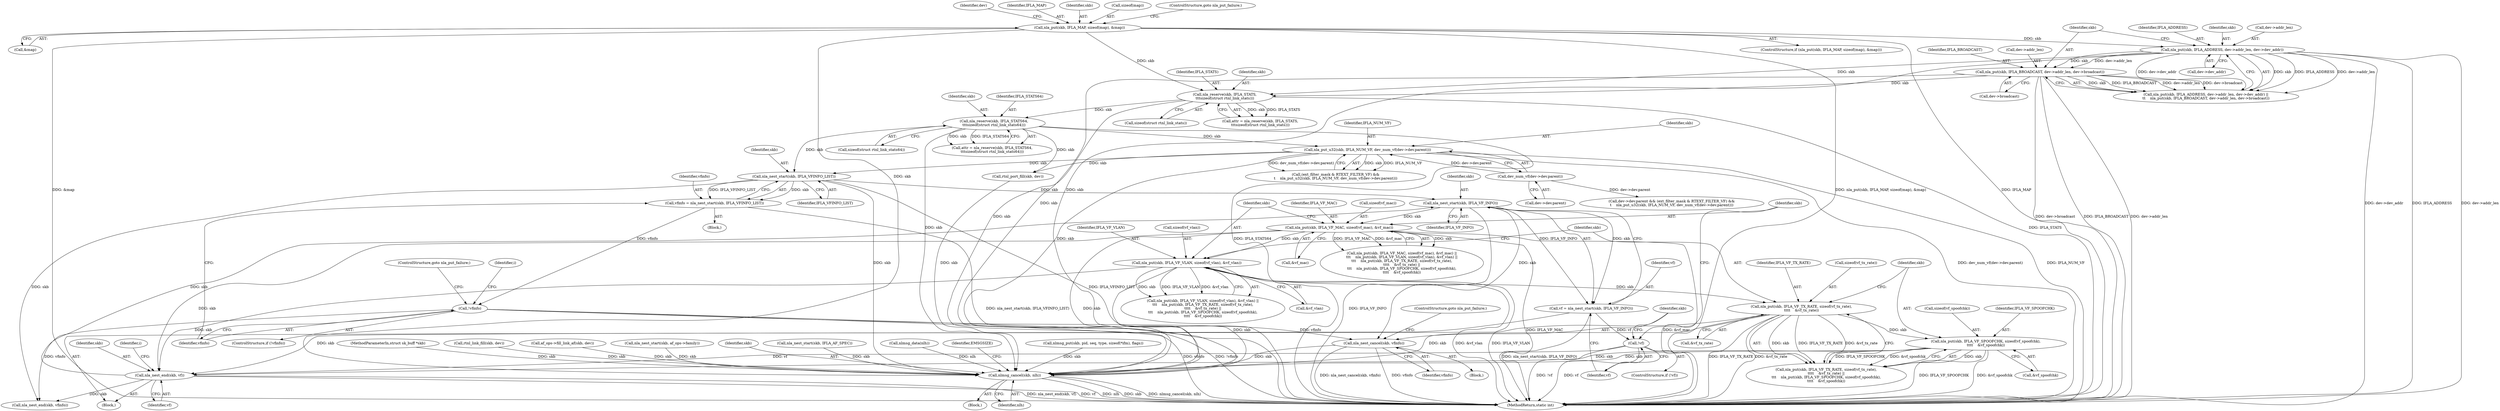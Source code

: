 digraph "0_linux_84d73cd3fb142bf1298a8c13fd4ca50fd2432372@pointer" {
"1000424" [label="(Call,nla_nest_cancel(skb, vfinfo))"];
"1000417" [label="(Call,nla_nest_start(skb, IFLA_VF_INFO))"];
"1000461" [label="(Call,nla_nest_end(skb, vf))"];
"1000446" [label="(Call,nla_put(skb, IFLA_VF_TX_RATE, sizeof(vf_tx_rate),\n\t\t\t\t    &vf_tx_rate))"];
"1000438" [label="(Call,nla_put(skb, IFLA_VF_VLAN, sizeof(vf_vlan), &vf_vlan))"];
"1000430" [label="(Call,nla_put(skb, IFLA_VF_MAC, sizeof(vf_mac), &vf_mac))"];
"1000453" [label="(Call,nla_put(skb, IFLA_VF_SPOOFCHK, sizeof(vf_spoofchk),\n\t\t\t\t    &vf_spoofchk))"];
"1000421" [label="(Call,!vf)"];
"1000415" [label="(Call,vf = nla_nest_start(skb, IFLA_VF_INFO))"];
"1000313" [label="(Call,nla_nest_start(skb, IFLA_VFINFO_LIST))"];
"1000247" [label="(Call,nla_reserve(skb, IFLA_STATS64,\n\t\t\tsizeof(struct rtnl_link_stats64)))"];
"1000225" [label="(Call,nla_reserve(skb, IFLA_STATS,\n\t\t\tsizeof(struct rtnl_link_stats)))"];
"1000189" [label="(Call,nla_put(skb, IFLA_MAP, sizeof(map), &map))"];
"1000213" [label="(Call,nla_put(skb, IFLA_BROADCAST, dev->addr_len, dev->broadcast))"];
"1000204" [label="(Call,nla_put(skb, IFLA_ADDRESS, dev->addr_len, dev->dev_addr))"];
"1000272" [label="(Call,nla_put_u32(skb, IFLA_NUM_VF, dev_num_vf(dev->dev.parent)))"];
"1000275" [label="(Call,dev_num_vf(dev->dev.parent))"];
"1000317" [label="(Call,!vfinfo)"];
"1000311" [label="(Call,vfinfo = nla_nest_start(skb, IFLA_VFINFO_LIST))"];
"1000540" [label="(Call,nlmsg_cancel(skb, nlh))"];
"1000249" [label="(Identifier,IFLA_STATS64)"];
"1000189" [label="(Call,nla_put(skb, IFLA_MAP, sizeof(map), &map))"];
"1000453" [label="(Call,nla_put(skb, IFLA_VF_SPOOFCHK, sizeof(vf_spoofchk),\n\t\t\t\t    &vf_spoofchk))"];
"1000274" [label="(Identifier,IFLA_NUM_VF)"];
"1000199" [label="(Identifier,dev)"];
"1000464" [label="(Call,nla_nest_end(skb, vfinfo))"];
"1000298" [label="(Block,)"];
"1000449" [label="(Call,sizeof(vf_tx_rate))"];
"1000127" [label="(Call,nlmsg_put(skb, pid, seq, type, sizeof(*ifm), flags))"];
"1000451" [label="(Call,&vf_tx_rate)"];
"1000207" [label="(Call,dev->addr_len)"];
"1000191" [label="(Identifier,IFLA_MAP)"];
"1000313" [label="(Call,nla_nest_start(skb, IFLA_VFINFO_LIST))"];
"1000415" [label="(Call,vf = nla_nest_start(skb, IFLA_VF_INFO))"];
"1000103" [label="(MethodParameterIn,struct sk_buff *skb)"];
"1000314" [label="(Identifier,skb)"];
"1000188" [label="(ControlStructure,if (nla_put(skb, IFLA_MAP, sizeof(map), &map)))"];
"1000433" [label="(Call,sizeof(vf_mac))"];
"1000226" [label="(Identifier,skb)"];
"1000542" [label="(Identifier,nlh)"];
"1000206" [label="(Identifier,IFLA_ADDRESS)"];
"1000418" [label="(Identifier,skb)"];
"1000479" [label="(Call,rtnl_link_fill(skb, dev))"];
"1000437" [label="(Call,nla_put(skb, IFLA_VF_VLAN, sizeof(vf_vlan), &vf_vlan) ||\n\t\t\t    nla_put(skb, IFLA_VF_TX_RATE, sizeof(vf_tx_rate),\n\t\t\t\t    &vf_tx_rate) ||\n\t\t\t    nla_put(skb, IFLA_VF_SPOOFCHK, sizeof(vf_spoofchk),\n\t\t\t\t    &vf_spoofchk))"];
"1000504" [label="(Call,nla_nest_start(skb, af_ops->family))"];
"1000455" [label="(Identifier,IFLA_VF_SPOOFCHK)"];
"1000454" [label="(Identifier,skb)"];
"1000204" [label="(Call,nla_put(skb, IFLA_ADDRESS, dev->addr_len, dev->dev_addr))"];
"1000461" [label="(Call,nla_nest_end(skb, vf))"];
"1000421" [label="(Call,!vf)"];
"1000435" [label="(Call,&vf_mac)"];
"1000275" [label="(Call,dev_num_vf(dev->dev.parent))"];
"1000205" [label="(Identifier,skb)"];
"1000311" [label="(Call,vfinfo = nla_nest_start(skb, IFLA_VFINFO_LIST))"];
"1000319" [label="(ControlStructure,goto nla_put_failure;)"];
"1000422" [label="(Identifier,vf)"];
"1000432" [label="(Identifier,IFLA_VF_MAC)"];
"1000541" [label="(Identifier,skb)"];
"1000322" [label="(Identifier,i)"];
"1000227" [label="(Identifier,IFLA_STATS)"];
"1000216" [label="(Call,dev->addr_len)"];
"1000546" [label="(MethodReturn,static int)"];
"1000329" [label="(Block,)"];
"1000430" [label="(Call,nla_put(skb, IFLA_VF_MAC, sizeof(vf_mac), &vf_mac))"];
"1000448" [label="(Identifier,IFLA_VF_TX_RATE)"];
"1000438" [label="(Call,nla_put(skb, IFLA_VF_VLAN, sizeof(vf_vlan), &vf_vlan))"];
"1000446" [label="(Call,nla_put(skb, IFLA_VF_TX_RATE, sizeof(vf_tx_rate),\n\t\t\t\t    &vf_tx_rate))"];
"1000417" [label="(Call,nla_nest_start(skb, IFLA_VF_INFO))"];
"1000488" [label="(Call,nla_nest_start(skb, IFLA_AF_SPEC))"];
"1000268" [label="(Call,(ext_filter_mask & RTEXT_FILTER_VF) &&\n\t    nla_put_u32(skb, IFLA_NUM_VF, dev_num_vf(dev->dev.parent)))"];
"1000312" [label="(Identifier,vfinfo)"];
"1000463" [label="(Identifier,vf)"];
"1000439" [label="(Identifier,skb)"];
"1000443" [label="(Call,&vf_vlan)"];
"1000315" [label="(Identifier,IFLA_VFINFO_LIST)"];
"1000425" [label="(Identifier,skb)"];
"1000426" [label="(Identifier,vfinfo)"];
"1000328" [label="(Identifier,i)"];
"1000431" [label="(Identifier,skb)"];
"1000276" [label="(Call,dev->dev.parent)"];
"1000190" [label="(Identifier,skb)"];
"1000419" [label="(Identifier,IFLA_VF_INFO)"];
"1000272" [label="(Call,nla_put_u32(skb, IFLA_NUM_VF, dev_num_vf(dev->dev.parent)))"];
"1000192" [label="(Call,sizeof(map))"];
"1000210" [label="(Call,dev->dev_addr)"];
"1000317" [label="(Call,!vfinfo)"];
"1000214" [label="(Identifier,skb)"];
"1000203" [label="(Call,nla_put(skb, IFLA_ADDRESS, dev->addr_len, dev->dev_addr) ||\n\t\t    nla_put(skb, IFLA_BROADCAST, dev->addr_len, dev->broadcast))"];
"1000423" [label="(Block,)"];
"1000462" [label="(Identifier,skb)"];
"1000316" [label="(ControlStructure,if (!vfinfo))"];
"1000429" [label="(Call,nla_put(skb, IFLA_VF_MAC, sizeof(vf_mac), &vf_mac) ||\n\t\t\t    nla_put(skb, IFLA_VF_VLAN, sizeof(vf_vlan), &vf_vlan) ||\n\t\t\t    nla_put(skb, IFLA_VF_TX_RATE, sizeof(vf_tx_rate),\n\t\t\t\t    &vf_tx_rate) ||\n\t\t\t    nla_put(skb, IFLA_VF_SPOOFCHK, sizeof(vf_spoofchk),\n\t\t\t\t    &vf_spoofchk))"];
"1000248" [label="(Identifier,skb)"];
"1000468" [label="(Call,rtnl_port_fill(skb, dev))"];
"1000420" [label="(ControlStructure,if (!vf))"];
"1000456" [label="(Call,sizeof(vf_spoofchk))"];
"1000111" [label="(Block,)"];
"1000247" [label="(Call,nla_reserve(skb, IFLA_STATS64,\n\t\t\tsizeof(struct rtnl_link_stats64)))"];
"1000219" [label="(Call,dev->broadcast)"];
"1000145" [label="(Call,nlmsg_data(nlh))"];
"1000223" [label="(Call,attr = nla_reserve(skb, IFLA_STATS,\n\t\t\tsizeof(struct rtnl_link_stats)))"];
"1000545" [label="(Identifier,EMSGSIZE)"];
"1000447" [label="(Identifier,skb)"];
"1000194" [label="(Call,&map)"];
"1000196" [label="(ControlStructure,goto nla_put_failure;)"];
"1000225" [label="(Call,nla_reserve(skb, IFLA_STATS,\n\t\t\tsizeof(struct rtnl_link_stats)))"];
"1000213" [label="(Call,nla_put(skb, IFLA_BROADCAST, dev->addr_len, dev->broadcast))"];
"1000440" [label="(Identifier,IFLA_VF_VLAN)"];
"1000512" [label="(Call,af_ops->fill_link_af(skb, dev))"];
"1000424" [label="(Call,nla_nest_cancel(skb, vfinfo))"];
"1000427" [label="(ControlStructure,goto nla_put_failure;)"];
"1000262" [label="(Call,dev->dev.parent && (ext_filter_mask & RTEXT_FILTER_VF) &&\n\t    nla_put_u32(skb, IFLA_NUM_VF, dev_num_vf(dev->dev.parent)))"];
"1000441" [label="(Call,sizeof(vf_vlan))"];
"1000318" [label="(Identifier,vfinfo)"];
"1000540" [label="(Call,nlmsg_cancel(skb, nlh))"];
"1000228" [label="(Call,sizeof(struct rtnl_link_stats))"];
"1000273" [label="(Identifier,skb)"];
"1000445" [label="(Call,nla_put(skb, IFLA_VF_TX_RATE, sizeof(vf_tx_rate),\n\t\t\t\t    &vf_tx_rate) ||\n\t\t\t    nla_put(skb, IFLA_VF_SPOOFCHK, sizeof(vf_spoofchk),\n\t\t\t\t    &vf_spoofchk))"];
"1000458" [label="(Call,&vf_spoofchk)"];
"1000245" [label="(Call,attr = nla_reserve(skb, IFLA_STATS64,\n\t\t\tsizeof(struct rtnl_link_stats64)))"];
"1000250" [label="(Call,sizeof(struct rtnl_link_stats64))"];
"1000416" [label="(Identifier,vf)"];
"1000215" [label="(Identifier,IFLA_BROADCAST)"];
"1000424" -> "1000423"  [label="AST: "];
"1000424" -> "1000426"  [label="CFG: "];
"1000425" -> "1000424"  [label="AST: "];
"1000426" -> "1000424"  [label="AST: "];
"1000427" -> "1000424"  [label="CFG: "];
"1000424" -> "1000546"  [label="DDG: vfinfo"];
"1000424" -> "1000546"  [label="DDG: nla_nest_cancel(skb, vfinfo)"];
"1000417" -> "1000424"  [label="DDG: skb"];
"1000317" -> "1000424"  [label="DDG: vfinfo"];
"1000424" -> "1000540"  [label="DDG: skb"];
"1000417" -> "1000415"  [label="AST: "];
"1000417" -> "1000419"  [label="CFG: "];
"1000418" -> "1000417"  [label="AST: "];
"1000419" -> "1000417"  [label="AST: "];
"1000415" -> "1000417"  [label="CFG: "];
"1000417" -> "1000546"  [label="DDG: IFLA_VF_INFO"];
"1000417" -> "1000415"  [label="DDG: skb"];
"1000417" -> "1000415"  [label="DDG: IFLA_VF_INFO"];
"1000461" -> "1000417"  [label="DDG: skb"];
"1000313" -> "1000417"  [label="DDG: skb"];
"1000417" -> "1000430"  [label="DDG: skb"];
"1000461" -> "1000329"  [label="AST: "];
"1000461" -> "1000463"  [label="CFG: "];
"1000462" -> "1000461"  [label="AST: "];
"1000463" -> "1000461"  [label="AST: "];
"1000328" -> "1000461"  [label="CFG: "];
"1000461" -> "1000546"  [label="DDG: nla_nest_end(skb, vf)"];
"1000461" -> "1000546"  [label="DDG: vf"];
"1000446" -> "1000461"  [label="DDG: skb"];
"1000430" -> "1000461"  [label="DDG: skb"];
"1000438" -> "1000461"  [label="DDG: skb"];
"1000453" -> "1000461"  [label="DDG: skb"];
"1000421" -> "1000461"  [label="DDG: vf"];
"1000461" -> "1000464"  [label="DDG: skb"];
"1000446" -> "1000445"  [label="AST: "];
"1000446" -> "1000451"  [label="CFG: "];
"1000447" -> "1000446"  [label="AST: "];
"1000448" -> "1000446"  [label="AST: "];
"1000449" -> "1000446"  [label="AST: "];
"1000451" -> "1000446"  [label="AST: "];
"1000454" -> "1000446"  [label="CFG: "];
"1000445" -> "1000446"  [label="CFG: "];
"1000446" -> "1000546"  [label="DDG: &vf_tx_rate"];
"1000446" -> "1000546"  [label="DDG: IFLA_VF_TX_RATE"];
"1000446" -> "1000445"  [label="DDG: skb"];
"1000446" -> "1000445"  [label="DDG: IFLA_VF_TX_RATE"];
"1000446" -> "1000445"  [label="DDG: &vf_tx_rate"];
"1000438" -> "1000446"  [label="DDG: skb"];
"1000446" -> "1000453"  [label="DDG: skb"];
"1000446" -> "1000540"  [label="DDG: skb"];
"1000438" -> "1000437"  [label="AST: "];
"1000438" -> "1000443"  [label="CFG: "];
"1000439" -> "1000438"  [label="AST: "];
"1000440" -> "1000438"  [label="AST: "];
"1000441" -> "1000438"  [label="AST: "];
"1000443" -> "1000438"  [label="AST: "];
"1000447" -> "1000438"  [label="CFG: "];
"1000437" -> "1000438"  [label="CFG: "];
"1000438" -> "1000546"  [label="DDG: &vf_vlan"];
"1000438" -> "1000546"  [label="DDG: IFLA_VF_VLAN"];
"1000438" -> "1000437"  [label="DDG: skb"];
"1000438" -> "1000437"  [label="DDG: IFLA_VF_VLAN"];
"1000438" -> "1000437"  [label="DDG: &vf_vlan"];
"1000430" -> "1000438"  [label="DDG: skb"];
"1000438" -> "1000540"  [label="DDG: skb"];
"1000430" -> "1000429"  [label="AST: "];
"1000430" -> "1000435"  [label="CFG: "];
"1000431" -> "1000430"  [label="AST: "];
"1000432" -> "1000430"  [label="AST: "];
"1000433" -> "1000430"  [label="AST: "];
"1000435" -> "1000430"  [label="AST: "];
"1000439" -> "1000430"  [label="CFG: "];
"1000429" -> "1000430"  [label="CFG: "];
"1000430" -> "1000546"  [label="DDG: IFLA_VF_MAC"];
"1000430" -> "1000546"  [label="DDG: &vf_mac"];
"1000430" -> "1000429"  [label="DDG: skb"];
"1000430" -> "1000429"  [label="DDG: IFLA_VF_MAC"];
"1000430" -> "1000429"  [label="DDG: &vf_mac"];
"1000430" -> "1000540"  [label="DDG: skb"];
"1000453" -> "1000445"  [label="AST: "];
"1000453" -> "1000458"  [label="CFG: "];
"1000454" -> "1000453"  [label="AST: "];
"1000455" -> "1000453"  [label="AST: "];
"1000456" -> "1000453"  [label="AST: "];
"1000458" -> "1000453"  [label="AST: "];
"1000445" -> "1000453"  [label="CFG: "];
"1000453" -> "1000546"  [label="DDG: IFLA_VF_SPOOFCHK"];
"1000453" -> "1000546"  [label="DDG: &vf_spoofchk"];
"1000453" -> "1000445"  [label="DDG: skb"];
"1000453" -> "1000445"  [label="DDG: IFLA_VF_SPOOFCHK"];
"1000453" -> "1000445"  [label="DDG: &vf_spoofchk"];
"1000453" -> "1000540"  [label="DDG: skb"];
"1000421" -> "1000420"  [label="AST: "];
"1000421" -> "1000422"  [label="CFG: "];
"1000422" -> "1000421"  [label="AST: "];
"1000425" -> "1000421"  [label="CFG: "];
"1000431" -> "1000421"  [label="CFG: "];
"1000421" -> "1000546"  [label="DDG: vf"];
"1000421" -> "1000546"  [label="DDG: !vf"];
"1000415" -> "1000421"  [label="DDG: vf"];
"1000415" -> "1000329"  [label="AST: "];
"1000416" -> "1000415"  [label="AST: "];
"1000422" -> "1000415"  [label="CFG: "];
"1000415" -> "1000546"  [label="DDG: nla_nest_start(skb, IFLA_VF_INFO)"];
"1000313" -> "1000311"  [label="AST: "];
"1000313" -> "1000315"  [label="CFG: "];
"1000314" -> "1000313"  [label="AST: "];
"1000315" -> "1000313"  [label="AST: "];
"1000311" -> "1000313"  [label="CFG: "];
"1000313" -> "1000546"  [label="DDG: IFLA_VFINFO_LIST"];
"1000313" -> "1000311"  [label="DDG: skb"];
"1000313" -> "1000311"  [label="DDG: IFLA_VFINFO_LIST"];
"1000247" -> "1000313"  [label="DDG: skb"];
"1000272" -> "1000313"  [label="DDG: skb"];
"1000313" -> "1000464"  [label="DDG: skb"];
"1000313" -> "1000540"  [label="DDG: skb"];
"1000247" -> "1000245"  [label="AST: "];
"1000247" -> "1000250"  [label="CFG: "];
"1000248" -> "1000247"  [label="AST: "];
"1000249" -> "1000247"  [label="AST: "];
"1000250" -> "1000247"  [label="AST: "];
"1000245" -> "1000247"  [label="CFG: "];
"1000247" -> "1000546"  [label="DDG: IFLA_STATS64"];
"1000247" -> "1000245"  [label="DDG: skb"];
"1000247" -> "1000245"  [label="DDG: IFLA_STATS64"];
"1000225" -> "1000247"  [label="DDG: skb"];
"1000247" -> "1000272"  [label="DDG: skb"];
"1000247" -> "1000468"  [label="DDG: skb"];
"1000247" -> "1000540"  [label="DDG: skb"];
"1000225" -> "1000223"  [label="AST: "];
"1000225" -> "1000228"  [label="CFG: "];
"1000226" -> "1000225"  [label="AST: "];
"1000227" -> "1000225"  [label="AST: "];
"1000228" -> "1000225"  [label="AST: "];
"1000223" -> "1000225"  [label="CFG: "];
"1000225" -> "1000546"  [label="DDG: IFLA_STATS"];
"1000225" -> "1000223"  [label="DDG: skb"];
"1000225" -> "1000223"  [label="DDG: IFLA_STATS"];
"1000189" -> "1000225"  [label="DDG: skb"];
"1000213" -> "1000225"  [label="DDG: skb"];
"1000204" -> "1000225"  [label="DDG: skb"];
"1000225" -> "1000540"  [label="DDG: skb"];
"1000189" -> "1000188"  [label="AST: "];
"1000189" -> "1000194"  [label="CFG: "];
"1000190" -> "1000189"  [label="AST: "];
"1000191" -> "1000189"  [label="AST: "];
"1000192" -> "1000189"  [label="AST: "];
"1000194" -> "1000189"  [label="AST: "];
"1000196" -> "1000189"  [label="CFG: "];
"1000199" -> "1000189"  [label="CFG: "];
"1000189" -> "1000546"  [label="DDG: &map"];
"1000189" -> "1000546"  [label="DDG: nla_put(skb, IFLA_MAP, sizeof(map), &map)"];
"1000189" -> "1000546"  [label="DDG: IFLA_MAP"];
"1000189" -> "1000204"  [label="DDG: skb"];
"1000189" -> "1000540"  [label="DDG: skb"];
"1000213" -> "1000203"  [label="AST: "];
"1000213" -> "1000219"  [label="CFG: "];
"1000214" -> "1000213"  [label="AST: "];
"1000215" -> "1000213"  [label="AST: "];
"1000216" -> "1000213"  [label="AST: "];
"1000219" -> "1000213"  [label="AST: "];
"1000203" -> "1000213"  [label="CFG: "];
"1000213" -> "1000546"  [label="DDG: dev->addr_len"];
"1000213" -> "1000546"  [label="DDG: dev->broadcast"];
"1000213" -> "1000546"  [label="DDG: IFLA_BROADCAST"];
"1000213" -> "1000203"  [label="DDG: skb"];
"1000213" -> "1000203"  [label="DDG: IFLA_BROADCAST"];
"1000213" -> "1000203"  [label="DDG: dev->addr_len"];
"1000213" -> "1000203"  [label="DDG: dev->broadcast"];
"1000204" -> "1000213"  [label="DDG: skb"];
"1000204" -> "1000213"  [label="DDG: dev->addr_len"];
"1000213" -> "1000540"  [label="DDG: skb"];
"1000204" -> "1000203"  [label="AST: "];
"1000204" -> "1000210"  [label="CFG: "];
"1000205" -> "1000204"  [label="AST: "];
"1000206" -> "1000204"  [label="AST: "];
"1000207" -> "1000204"  [label="AST: "];
"1000210" -> "1000204"  [label="AST: "];
"1000214" -> "1000204"  [label="CFG: "];
"1000203" -> "1000204"  [label="CFG: "];
"1000204" -> "1000546"  [label="DDG: dev->dev_addr"];
"1000204" -> "1000546"  [label="DDG: IFLA_ADDRESS"];
"1000204" -> "1000546"  [label="DDG: dev->addr_len"];
"1000204" -> "1000203"  [label="DDG: skb"];
"1000204" -> "1000203"  [label="DDG: IFLA_ADDRESS"];
"1000204" -> "1000203"  [label="DDG: dev->addr_len"];
"1000204" -> "1000203"  [label="DDG: dev->dev_addr"];
"1000204" -> "1000540"  [label="DDG: skb"];
"1000272" -> "1000268"  [label="AST: "];
"1000272" -> "1000275"  [label="CFG: "];
"1000273" -> "1000272"  [label="AST: "];
"1000274" -> "1000272"  [label="AST: "];
"1000275" -> "1000272"  [label="AST: "];
"1000268" -> "1000272"  [label="CFG: "];
"1000272" -> "1000546"  [label="DDG: dev_num_vf(dev->dev.parent)"];
"1000272" -> "1000546"  [label="DDG: IFLA_NUM_VF"];
"1000272" -> "1000268"  [label="DDG: skb"];
"1000272" -> "1000268"  [label="DDG: IFLA_NUM_VF"];
"1000272" -> "1000268"  [label="DDG: dev_num_vf(dev->dev.parent)"];
"1000275" -> "1000272"  [label="DDG: dev->dev.parent"];
"1000272" -> "1000468"  [label="DDG: skb"];
"1000272" -> "1000540"  [label="DDG: skb"];
"1000275" -> "1000276"  [label="CFG: "];
"1000276" -> "1000275"  [label="AST: "];
"1000275" -> "1000262"  [label="DDG: dev->dev.parent"];
"1000317" -> "1000316"  [label="AST: "];
"1000317" -> "1000318"  [label="CFG: "];
"1000318" -> "1000317"  [label="AST: "];
"1000319" -> "1000317"  [label="CFG: "];
"1000322" -> "1000317"  [label="CFG: "];
"1000317" -> "1000546"  [label="DDG: vfinfo"];
"1000317" -> "1000546"  [label="DDG: !vfinfo"];
"1000311" -> "1000317"  [label="DDG: vfinfo"];
"1000317" -> "1000464"  [label="DDG: vfinfo"];
"1000311" -> "1000298"  [label="AST: "];
"1000312" -> "1000311"  [label="AST: "];
"1000318" -> "1000311"  [label="CFG: "];
"1000311" -> "1000546"  [label="DDG: nla_nest_start(skb, IFLA_VFINFO_LIST)"];
"1000540" -> "1000111"  [label="AST: "];
"1000540" -> "1000542"  [label="CFG: "];
"1000541" -> "1000540"  [label="AST: "];
"1000542" -> "1000540"  [label="AST: "];
"1000545" -> "1000540"  [label="CFG: "];
"1000540" -> "1000546"  [label="DDG: nlmsg_cancel(skb, nlh)"];
"1000540" -> "1000546"  [label="DDG: nlh"];
"1000540" -> "1000546"  [label="DDG: skb"];
"1000488" -> "1000540"  [label="DDG: skb"];
"1000479" -> "1000540"  [label="DDG: skb"];
"1000127" -> "1000540"  [label="DDG: skb"];
"1000512" -> "1000540"  [label="DDG: skb"];
"1000468" -> "1000540"  [label="DDG: skb"];
"1000504" -> "1000540"  [label="DDG: skb"];
"1000103" -> "1000540"  [label="DDG: skb"];
"1000145" -> "1000540"  [label="DDG: nlh"];
}
